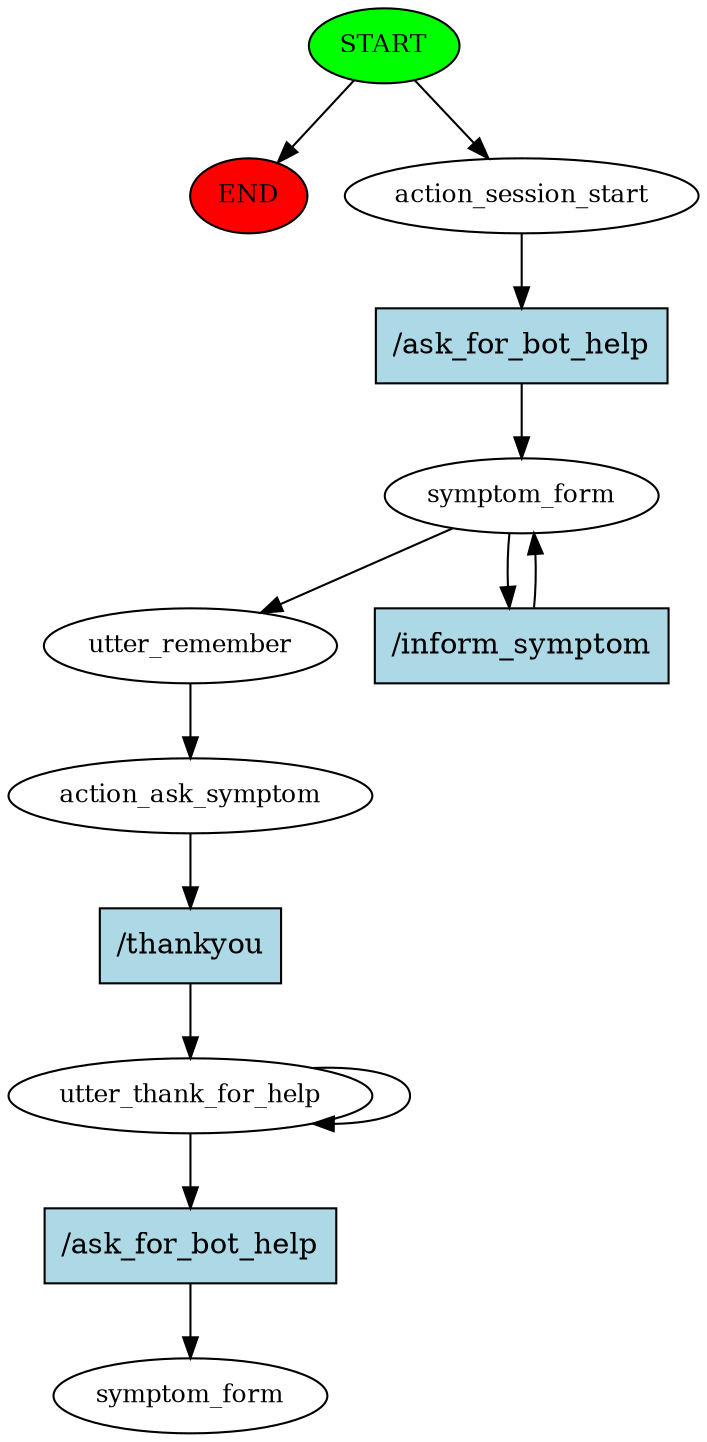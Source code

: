 digraph  {
0 [class="start active", fillcolor=green, fontsize=12, label=START, style=filled];
"-1" [class=end, fillcolor=red, fontsize=12, label=END, style=filled];
1 [class=active, fontsize=12, label=action_session_start];
2 [class=active, fontsize=12, label=symptom_form];
4 [class=active, fontsize=12, label=utter_remember];
5 [class=active, fontsize=12, label=action_ask_symptom];
6 [class=active, fontsize=12, label=utter_thank_for_help];
8 [class="dashed active", fontsize=12, label=symptom_form];
9 [class="intent active", fillcolor=lightblue, label="/ask_for_bot_help", shape=rect, style=filled];
10 [class="intent active", fillcolor=lightblue, label="/inform_symptom", shape=rect, style=filled];
11 [class="intent active", fillcolor=lightblue, label="/thankyou", shape=rect, style=filled];
12 [class="intent active", fillcolor=lightblue, label="/ask_for_bot_help", shape=rect, style=filled];
0 -> "-1"  [class="", key=NONE, label=""];
0 -> 1  [class=active, key=NONE, label=""];
1 -> 9  [class=active, key=0];
2 -> 4  [class=active, key=NONE, label=""];
2 -> 10  [class=active, key=0];
4 -> 5  [class=active, key=NONE, label=""];
5 -> 11  [class=active, key=0];
6 -> 6  [class=active, key=NONE, label=""];
6 -> 12  [class=active, key=0];
9 -> 2  [class=active, key=0];
10 -> 2  [class=active, key=0];
11 -> 6  [class=active, key=0];
12 -> 8  [class=active, key=0];
}
